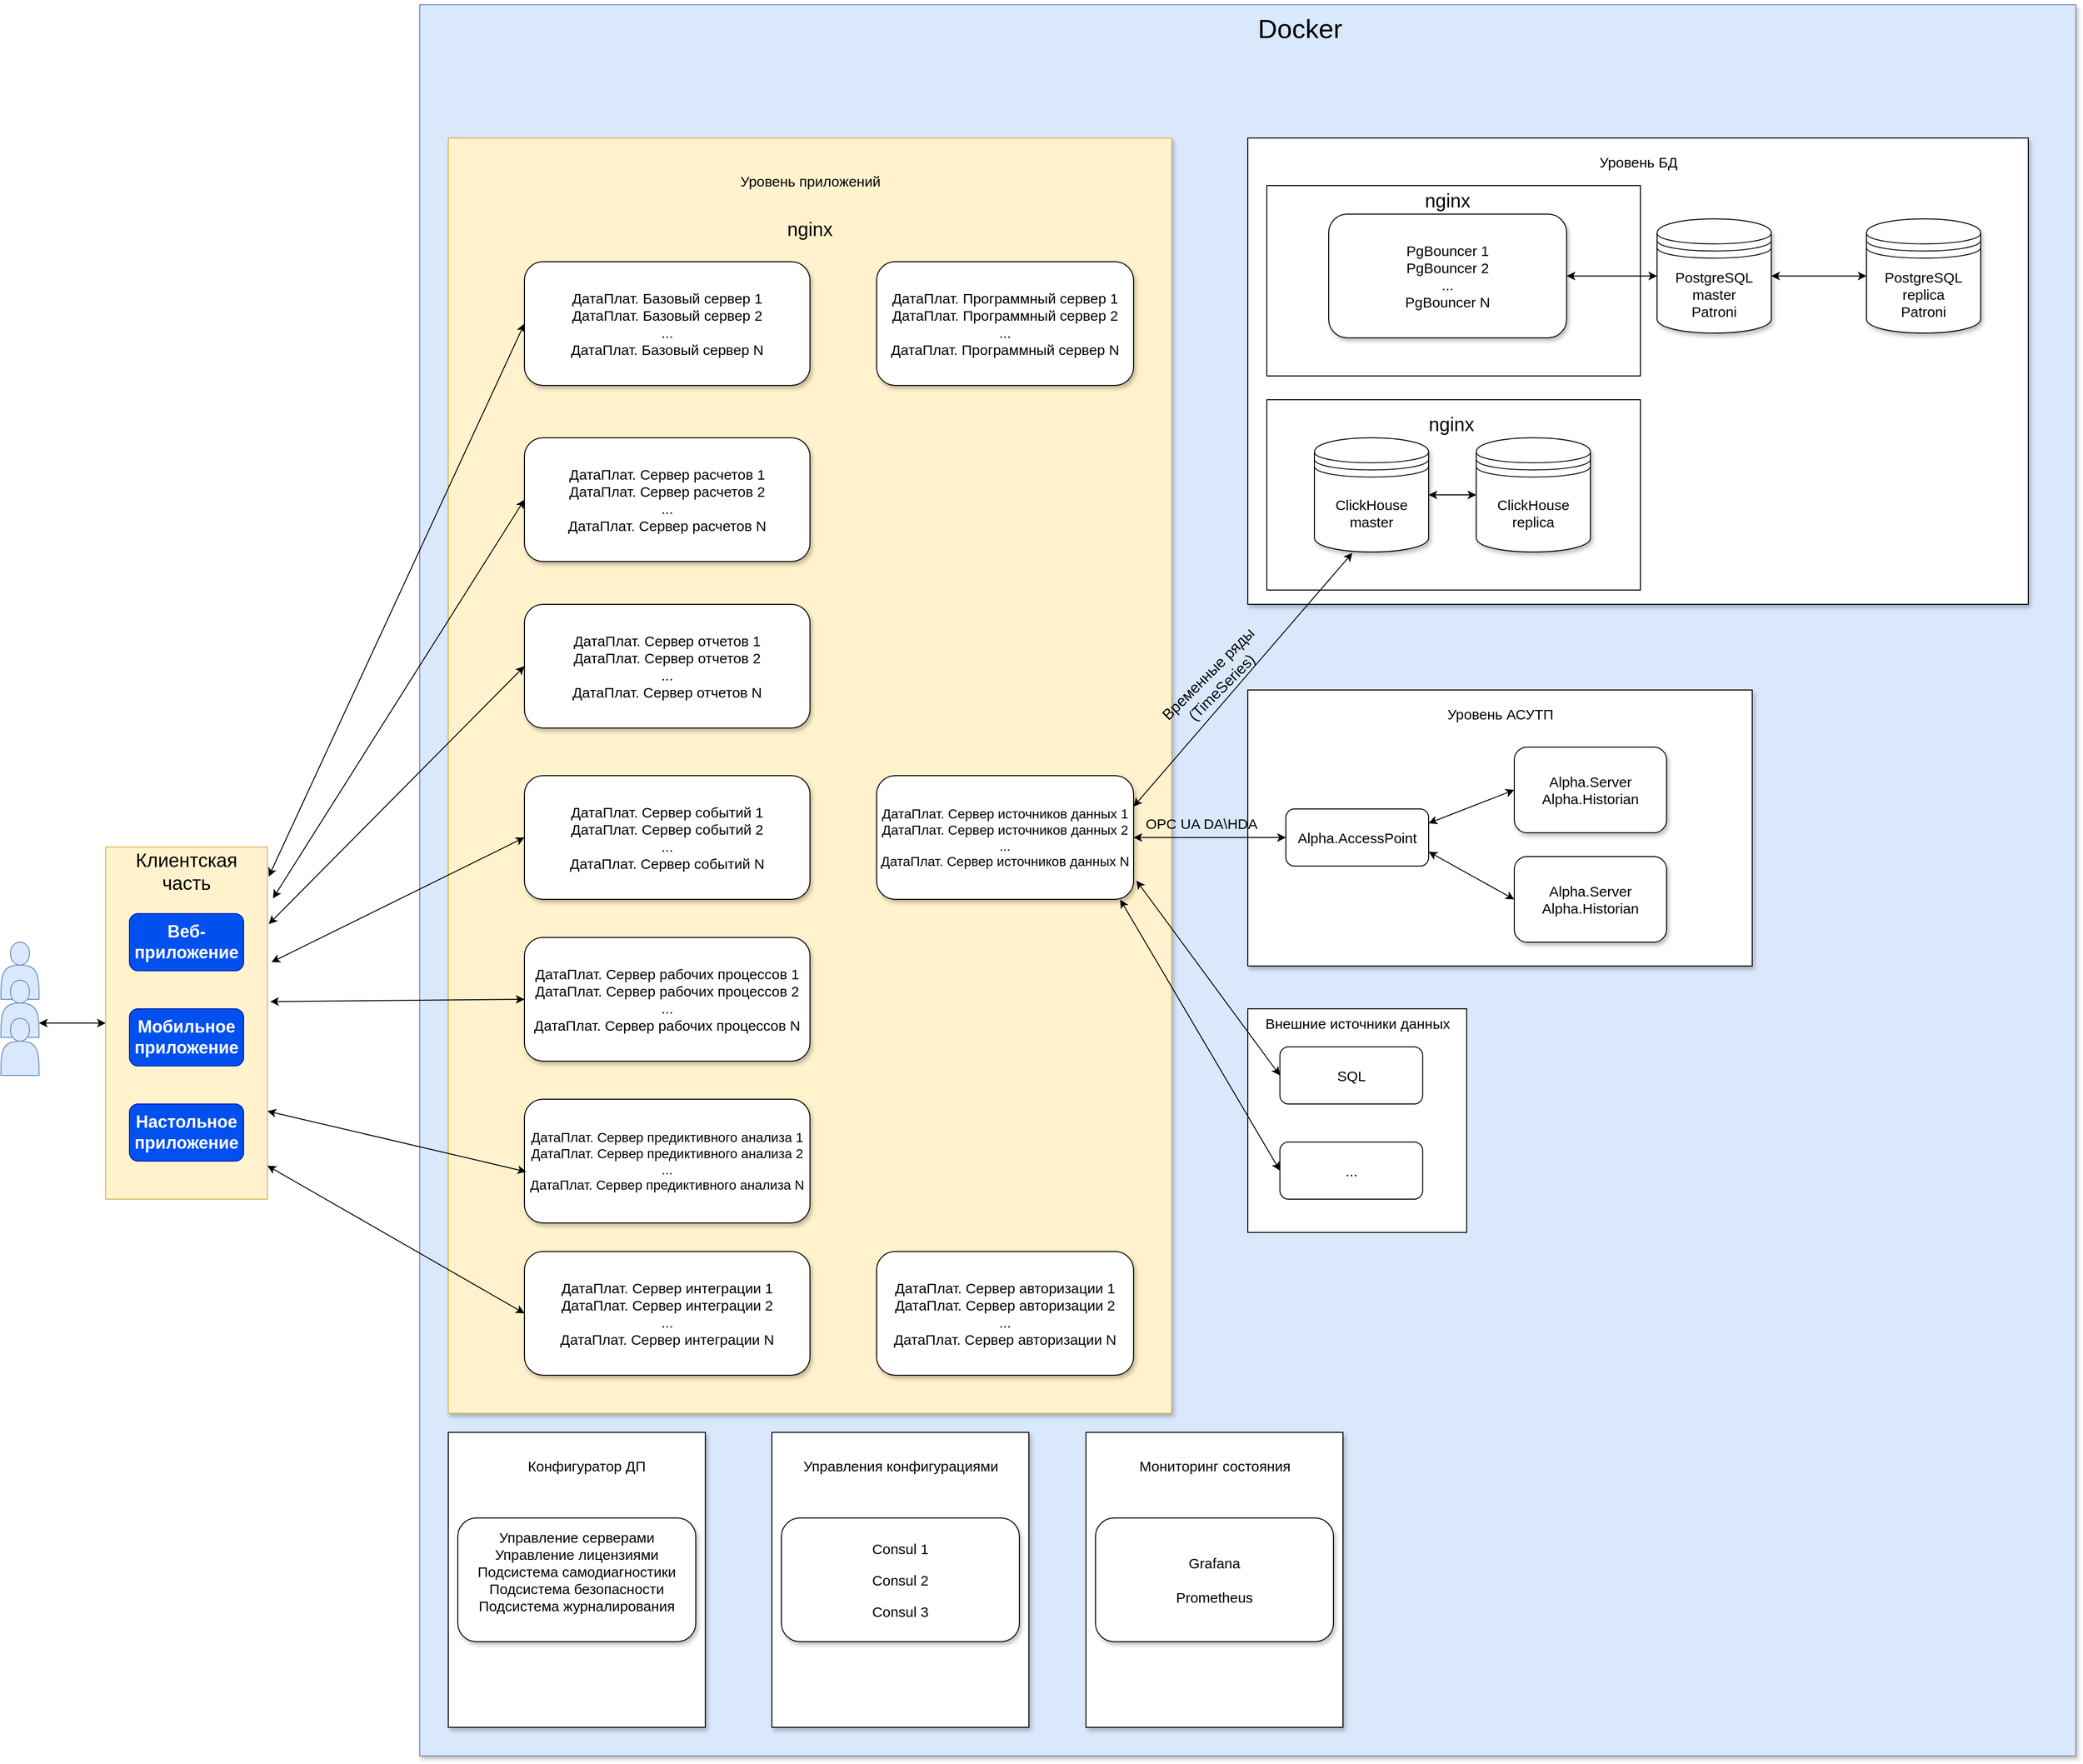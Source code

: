 <mxfile version="20.0.4" type="github">
  <diagram id="C5RBs43oDa-KdzZeNtuy" name="Page-1">
    <mxGraphModel dx="2720" dy="1640" grid="1" gridSize="10" guides="1" tooltips="1" connect="1" arrows="1" fold="1" page="1" pageScale="1" pageWidth="2000" pageHeight="1100" math="0" shadow="0">
      <root>
        <mxCell id="WIyWlLk6GJQsqaUBKTNV-0" />
        <mxCell id="WIyWlLk6GJQsqaUBKTNV-1" parent="WIyWlLk6GJQsqaUBKTNV-0" />
        <object label="" id="gDLpK6TSpOvwfwhDC33x-0">
          <mxCell style="rounded=0;whiteSpace=wrap;html=1;fillColor=#fff2cc;strokeColor=#d6b656;" parent="WIyWlLk6GJQsqaUBKTNV-1" vertex="1">
            <mxGeometry x="130" y="915" width="170" height="370" as="geometry" />
          </mxCell>
        </object>
        <mxCell id="gDLpK6TSpOvwfwhDC33x-2" value="" style="shape=actor;whiteSpace=wrap;html=1;fillColor=#dae8fc;strokeColor=#6c8ebf;" parent="WIyWlLk6GJQsqaUBKTNV-1" vertex="1">
          <mxGeometry x="20" y="1015" width="40" height="60" as="geometry" />
        </mxCell>
        <mxCell id="gDLpK6TSpOvwfwhDC33x-3" value="" style="shape=actor;whiteSpace=wrap;html=1;fillColor=#dae8fc;strokeColor=#6c8ebf;" parent="WIyWlLk6GJQsqaUBKTNV-1" vertex="1">
          <mxGeometry x="20" y="1055" width="40" height="60" as="geometry" />
        </mxCell>
        <mxCell id="gDLpK6TSpOvwfwhDC33x-4" value="" style="shape=actor;whiteSpace=wrap;html=1;fillColor=#dae8fc;strokeColor=#6c8ebf;" parent="WIyWlLk6GJQsqaUBKTNV-1" vertex="1">
          <mxGeometry x="20" y="1095" width="40" height="60" as="geometry" />
        </mxCell>
        <mxCell id="gDLpK6TSpOvwfwhDC33x-6" value="" style="endArrow=classic;startArrow=classic;html=1;rounded=0;exitX=1;exitY=0.75;exitDx=0;exitDy=0;" parent="WIyWlLk6GJQsqaUBKTNV-1" source="gDLpK6TSpOvwfwhDC33x-3" target="gDLpK6TSpOvwfwhDC33x-0" edge="1">
          <mxGeometry width="50" height="50" relative="1" as="geometry">
            <mxPoint x="350" y="1185" as="sourcePoint" />
            <mxPoint x="400" y="1135" as="targetPoint" />
          </mxGeometry>
        </mxCell>
        <mxCell id="gDLpK6TSpOvwfwhDC33x-7" value="" style="whiteSpace=wrap;html=1;rounded=0;fillColor=#dae8fc;strokeColor=#6c8ebf;shadow=1;sketch=0;glass=0;gradientColor=none;" parent="WIyWlLk6GJQsqaUBKTNV-1" vertex="1">
          <mxGeometry x="460" y="30" width="1740" height="1840" as="geometry" />
        </mxCell>
        <mxCell id="gDLpK6TSpOvwfwhDC33x-10" value="Клиентская часть" style="text;html=1;strokeColor=none;fillColor=none;align=center;verticalAlign=middle;whiteSpace=wrap;rounded=0;fontStyle=0;fontSize=20;" parent="WIyWlLk6GJQsqaUBKTNV-1" vertex="1">
          <mxGeometry x="185" y="925" width="60" height="30" as="geometry" />
        </mxCell>
        <mxCell id="gDLpK6TSpOvwfwhDC33x-13" value="Веб-приложение" style="rounded=1;whiteSpace=wrap;html=1;fillColor=#0050ef;fontColor=#ffffff;strokeColor=#001DBC;fontStyle=1;fontSize=18;" parent="WIyWlLk6GJQsqaUBKTNV-1" vertex="1">
          <mxGeometry x="155" y="985" width="120" height="60" as="geometry" />
        </mxCell>
        <mxCell id="gDLpK6TSpOvwfwhDC33x-14" value="&lt;div&gt;Мобильное&lt;/div&gt;&lt;div&gt;приложение&lt;br&gt;&lt;/div&gt;" style="rounded=1;whiteSpace=wrap;html=1;fillColor=#0050ef;fontColor=#ffffff;strokeColor=#001DBC;fontSize=18;fontStyle=1" parent="WIyWlLk6GJQsqaUBKTNV-1" vertex="1">
          <mxGeometry x="155" y="1085" width="120" height="60" as="geometry" />
        </mxCell>
        <mxCell id="gDLpK6TSpOvwfwhDC33x-15" value="Настольное приложение" style="rounded=1;whiteSpace=wrap;html=1;fillColor=#0050ef;fontColor=#ffffff;strokeColor=#001DBC;fontSize=18;fontStyle=1" parent="WIyWlLk6GJQsqaUBKTNV-1" vertex="1">
          <mxGeometry x="155" y="1185" width="120" height="60" as="geometry" />
        </mxCell>
        <mxCell id="gDLpK6TSpOvwfwhDC33x-17" value="Docker" style="text;html=1;strokeColor=none;fillColor=none;align=center;verticalAlign=middle;whiteSpace=wrap;rounded=0;fontSize=28;" parent="WIyWlLk6GJQsqaUBKTNV-1" vertex="1">
          <mxGeometry x="1355" y="40" width="60" height="30" as="geometry" />
        </mxCell>
        <mxCell id="gDLpK6TSpOvwfwhDC33x-23" value="" style="rounded=0;whiteSpace=wrap;html=1;shadow=1;glass=0;sketch=0;fontSize=15;fillOpacity=100;fillColor=#fff2cc;strokeColor=#d6b656;" parent="WIyWlLk6GJQsqaUBKTNV-1" vertex="1">
          <mxGeometry x="490" y="170" width="760" height="1340" as="geometry" />
        </mxCell>
        <mxCell id="gDLpK6TSpOvwfwhDC33x-24" value="" style="rounded=0;whiteSpace=wrap;html=1;shadow=1;glass=0;sketch=0;fontSize=15;gradientColor=none;" parent="WIyWlLk6GJQsqaUBKTNV-1" vertex="1">
          <mxGeometry x="830" y="1530" width="270" height="310" as="geometry" />
        </mxCell>
        <mxCell id="gDLpK6TSpOvwfwhDC33x-26" value="Уровень приложений" style="text;html=1;strokeColor=none;fillColor=none;align=center;verticalAlign=middle;rounded=0;shadow=1;glass=0;sketch=0;fontSize=15;" parent="WIyWlLk6GJQsqaUBKTNV-1" vertex="1">
          <mxGeometry x="840" y="200" width="60" height="30" as="geometry" />
        </mxCell>
        <mxCell id="gDLpK6TSpOvwfwhDC33x-28" value="" style="rounded=0;whiteSpace=wrap;html=1;shadow=1;glass=0;sketch=0;fontSize=15;gradientColor=none;" parent="WIyWlLk6GJQsqaUBKTNV-1" vertex="1">
          <mxGeometry x="1330" y="170" width="820" height="490" as="geometry" />
        </mxCell>
        <mxCell id="gDLpK6TSpOvwfwhDC33x-29" value="&lt;div&gt;Уровень БД&lt;/div&gt;" style="text;html=1;strokeColor=none;fillColor=none;align=center;verticalAlign=middle;rounded=0;shadow=1;glass=0;sketch=0;fontSize=15;" parent="WIyWlLk6GJQsqaUBKTNV-1" vertex="1">
          <mxGeometry x="1710" y="180" width="60" height="30" as="geometry" />
        </mxCell>
        <mxCell id="gDLpK6TSpOvwfwhDC33x-30" value="" style="rounded=0;whiteSpace=wrap;html=1;shadow=1;glass=0;sketch=0;fontSize=15;gradientColor=none;" parent="WIyWlLk6GJQsqaUBKTNV-1" vertex="1">
          <mxGeometry x="1330" y="750" width="530" height="290" as="geometry" />
        </mxCell>
        <mxCell id="gDLpK6TSpOvwfwhDC33x-31" value="Уровень АСУТП" style="text;html=1;strokeColor=none;fillColor=none;align=center;verticalAlign=middle;rounded=0;shadow=1;glass=0;sketch=0;fontSize=15;" parent="WIyWlLk6GJQsqaUBKTNV-1" vertex="1">
          <mxGeometry x="1565" y="760" width="60" height="30" as="geometry" />
        </mxCell>
        <mxCell id="gDLpK6TSpOvwfwhDC33x-32" value="Управления конфигурациями" style="text;html=1;strokeColor=none;fillColor=none;align=center;verticalAlign=middle;rounded=0;shadow=1;glass=0;sketch=0;fontSize=15;" parent="WIyWlLk6GJQsqaUBKTNV-1" vertex="1">
          <mxGeometry x="935" y="1550" width="60" height="30" as="geometry" />
        </mxCell>
        <mxCell id="gDLpK6TSpOvwfwhDC33x-34" value="&lt;div&gt;ДатаПлат. Базовый сервер 1&lt;/div&gt;&lt;div&gt;ДатаПлат. Базовый сервер 2&lt;/div&gt;&lt;div&gt;...&lt;/div&gt;&lt;div&gt;ДатаПлат. Базовый сервер N&lt;br&gt;&lt;/div&gt;" style="rounded=1;whiteSpace=wrap;html=1;shadow=1;glass=0;sketch=0;fontSize=15;gradientColor=none;labelBorderColor=none;labelBackgroundColor=none;" parent="WIyWlLk6GJQsqaUBKTNV-1" vertex="1">
          <mxGeometry x="570" y="300" width="300" height="130" as="geometry" />
        </mxCell>
        <mxCell id="gDLpK6TSpOvwfwhDC33x-35" value="ДатаПлат. Сервер расчетов 1&lt;div&gt;ДатаПлат. Сервер расчетов 2&lt;/div&gt;&lt;div&gt;...&lt;/div&gt;&lt;div&gt;ДатаПлат. Сервер расчетов N&lt;br&gt;&lt;/div&gt;" style="rounded=1;whiteSpace=wrap;html=1;shadow=1;glass=0;sketch=0;fontSize=15;gradientColor=none;labelBorderColor=none;labelBackgroundColor=none;" parent="WIyWlLk6GJQsqaUBKTNV-1" vertex="1">
          <mxGeometry x="570" y="485" width="300" height="130" as="geometry" />
        </mxCell>
        <mxCell id="gDLpK6TSpOvwfwhDC33x-36" value="&lt;div&gt;ДатаПлат. Сервер отчетов 1&lt;/div&gt;&lt;div&gt;ДатаПлат. Сервер отчетов 2&lt;/div&gt;&lt;div&gt;...&lt;/div&gt;&lt;div&gt;ДатаПлат. Сервер отчетов N&lt;/div&gt;" style="rounded=1;whiteSpace=wrap;html=1;shadow=1;glass=0;sketch=0;fontSize=15;gradientColor=none;labelBorderColor=none;labelBackgroundColor=none;" parent="WIyWlLk6GJQsqaUBKTNV-1" vertex="1">
          <mxGeometry x="570" y="660" width="300" height="130" as="geometry" />
        </mxCell>
        <mxCell id="gDLpK6TSpOvwfwhDC33x-37" value="&lt;div&gt;ДатаПлат. Сервер событий 1&lt;/div&gt;&lt;div&gt;ДатаПлат. Сервер событий 2&lt;/div&gt;&lt;div&gt;...&lt;/div&gt;&lt;div&gt;ДатаПлат. Сервер событий N&lt;br&gt;&lt;/div&gt;" style="rounded=1;whiteSpace=wrap;html=1;shadow=1;glass=0;sketch=0;fontSize=15;gradientColor=none;labelBorderColor=none;labelBackgroundColor=none;" parent="WIyWlLk6GJQsqaUBKTNV-1" vertex="1">
          <mxGeometry x="570" y="840" width="300" height="130" as="geometry" />
        </mxCell>
        <mxCell id="gDLpK6TSpOvwfwhDC33x-38" value="&lt;div style=&quot;font-size: 15px;&quot;&gt;ДатаПлат. Сервер рабочих процессов 1&lt;/div&gt;&lt;div style=&quot;font-size: 15px;&quot;&gt;ДатаПлат. Сервер рабочих процессов 2&lt;/div&gt;&lt;div style=&quot;font-size: 15px;&quot;&gt;...&lt;/div&gt;&lt;div style=&quot;font-size: 15px;&quot;&gt;ДатаПлат. Сервер рабочих процессов N&lt;br style=&quot;font-size: 15px;&quot;&gt;&lt;/div&gt;" style="rounded=1;whiteSpace=wrap;html=1;shadow=1;glass=0;sketch=0;fontSize=15;gradientColor=none;labelBorderColor=none;labelBackgroundColor=none;" parent="WIyWlLk6GJQsqaUBKTNV-1" vertex="1">
          <mxGeometry x="570" y="1010" width="300" height="130" as="geometry" />
        </mxCell>
        <mxCell id="gDLpK6TSpOvwfwhDC33x-39" value="&lt;div style=&quot;font-size: 14px;&quot;&gt;&lt;font style=&quot;font-size: 14px;&quot;&gt;ДатаПлат. Сервер предиктивного анализа 1&lt;/font&gt;&lt;/div&gt;&lt;div style=&quot;font-size: 14px;&quot;&gt;&lt;font style=&quot;font-size: 14px;&quot;&gt;ДатаПлат. Сервер предиктивного анализа 2&lt;/font&gt;&lt;/div&gt;&lt;div style=&quot;font-size: 14px;&quot;&gt;&lt;font style=&quot;font-size: 14px;&quot;&gt;...&lt;/font&gt;&lt;/div&gt;&lt;div style=&quot;font-size: 14px;&quot;&gt;&lt;font style=&quot;font-size: 14px;&quot;&gt;ДатаПлат. Сервер предиктивного анализа N&lt;br style=&quot;&quot;&gt;&lt;/font&gt;&lt;/div&gt;" style="rounded=1;whiteSpace=wrap;html=1;shadow=1;glass=0;sketch=0;fontSize=15;gradientColor=none;labelBorderColor=none;labelBackgroundColor=none;" parent="WIyWlLk6GJQsqaUBKTNV-1" vertex="1">
          <mxGeometry x="570" y="1180" width="300" height="130" as="geometry" />
        </mxCell>
        <mxCell id="gDLpK6TSpOvwfwhDC33x-40" value="&lt;div&gt;ДатаПлат. Сервер интеграции 1&lt;/div&gt;&lt;div&gt;ДатаПлат. Сервер интеграции 2&lt;/div&gt;&lt;div&gt;...&lt;/div&gt;&lt;div&gt;ДатаПлат. Сервер интеграции N&lt;br&gt;&lt;/div&gt;" style="rounded=1;whiteSpace=wrap;html=1;shadow=1;glass=0;sketch=0;fontSize=15;gradientColor=none;labelBorderColor=none;labelBackgroundColor=none;" parent="WIyWlLk6GJQsqaUBKTNV-1" vertex="1">
          <mxGeometry x="570" y="1340" width="300" height="130" as="geometry" />
        </mxCell>
        <mxCell id="gDLpK6TSpOvwfwhDC33x-41" value="&lt;div style=&quot;font-size: 14px;&quot;&gt;ДатаПлат. Сервер источников данных 1&lt;/div&gt;&lt;div style=&quot;font-size: 14px;&quot;&gt;ДатаПлат. Сервер источников данных 2&lt;/div&gt;&lt;div style=&quot;font-size: 14px;&quot;&gt;...&lt;/div&gt;&lt;div style=&quot;font-size: 14px;&quot;&gt;ДатаПлат. Сервер источников данных N&lt;br style=&quot;font-size: 14px;&quot;&gt;&lt;/div&gt;" style="rounded=1;whiteSpace=wrap;html=1;shadow=1;glass=0;sketch=0;fontSize=14;gradientColor=none;labelBorderColor=none;labelBackgroundColor=none;" parent="WIyWlLk6GJQsqaUBKTNV-1" vertex="1">
          <mxGeometry x="940" y="840" width="270" height="130" as="geometry" />
        </mxCell>
        <mxCell id="gDLpK6TSpOvwfwhDC33x-42" value="&lt;div&gt;ДатаПлат. Программный сервер 1&lt;/div&gt;&lt;div&gt;ДатаПлат. Программный сервер 2&lt;/div&gt;&lt;div&gt;...&lt;/div&gt;&lt;div&gt;ДатаПлат. Программный сервер N&lt;br&gt;&lt;/div&gt;" style="rounded=1;whiteSpace=wrap;html=1;shadow=1;glass=0;sketch=0;fontSize=15;gradientColor=none;labelBorderColor=none;labelBackgroundColor=none;" parent="WIyWlLk6GJQsqaUBKTNV-1" vertex="1">
          <mxGeometry x="940" y="300" width="270" height="130" as="geometry" />
        </mxCell>
        <mxCell id="gDLpK6TSpOvwfwhDC33x-43" value="&lt;p align=&quot;center&quot;&gt;&lt;span lang=&quot;EN-US&quot;&gt;Consul 1&lt;/span&gt;&lt;/p&gt;&lt;p align=&quot;center&quot;&gt;&lt;span lang=&quot;EN-US&quot;&gt;Consul 2&lt;/span&gt;&lt;/p&gt;&lt;p align=&quot;center&quot;&gt;&lt;span lang=&quot;EN-US&quot;&gt;Consul 3&lt;/span&gt;&lt;/p&gt;" style="rounded=1;whiteSpace=wrap;html=1;shadow=1;glass=0;sketch=0;fontSize=15;gradientColor=none;labelBorderColor=none;labelBackgroundColor=none;spacing=2;" parent="WIyWlLk6GJQsqaUBKTNV-1" vertex="1">
          <mxGeometry x="840" y="1620" width="250" height="130" as="geometry" />
        </mxCell>
        <mxCell id="gDLpK6TSpOvwfwhDC33x-45" value="nginx" style="text;html=1;strokeColor=none;fillColor=none;align=center;verticalAlign=middle;whiteSpace=wrap;rounded=0;shadow=1;glass=0;labelBackgroundColor=none;labelBorderColor=none;sketch=0;fontSize=20;" parent="WIyWlLk6GJQsqaUBKTNV-1" vertex="1">
          <mxGeometry x="840" y="250" width="60" height="30" as="geometry" />
        </mxCell>
        <mxCell id="gDLpK6TSpOvwfwhDC33x-46" value="&lt;div&gt;ДатаПлат. Сервер авторизации 1&lt;/div&gt;&lt;div&gt;ДатаПлат. Сервер авторизации 2&lt;/div&gt;&lt;div&gt;...&lt;/div&gt;&lt;div&gt;ДатаПлат. Сервер авторизации N&lt;br&gt;&lt;/div&gt;" style="rounded=1;whiteSpace=wrap;html=1;shadow=1;glass=0;sketch=0;fontSize=15;gradientColor=none;labelBorderColor=none;labelBackgroundColor=none;" parent="WIyWlLk6GJQsqaUBKTNV-1" vertex="1">
          <mxGeometry x="940" y="1340" width="270" height="130" as="geometry" />
        </mxCell>
        <mxCell id="gDLpK6TSpOvwfwhDC33x-47" value="" style="endArrow=classic;startArrow=classic;html=1;rounded=1;fontSize=28;entryX=0;entryY=0.5;entryDx=0;entryDy=0;exitX=1.008;exitY=0.084;exitDx=0;exitDy=0;exitPerimeter=0;" parent="WIyWlLk6GJQsqaUBKTNV-1" source="gDLpK6TSpOvwfwhDC33x-0" target="gDLpK6TSpOvwfwhDC33x-34" edge="1">
          <mxGeometry width="50" height="50" relative="1" as="geometry">
            <mxPoint x="750" y="1090" as="sourcePoint" />
            <mxPoint x="390" y="600" as="targetPoint" />
            <Array as="points" />
          </mxGeometry>
        </mxCell>
        <mxCell id="gDLpK6TSpOvwfwhDC33x-48" value="" style="endArrow=classic;startArrow=classic;html=1;rounded=1;fontSize=28;entryX=0;entryY=0.5;entryDx=0;entryDy=0;exitX=1.034;exitY=0.146;exitDx=0;exitDy=0;exitPerimeter=0;" parent="WIyWlLk6GJQsqaUBKTNV-1" source="gDLpK6TSpOvwfwhDC33x-0" target="gDLpK6TSpOvwfwhDC33x-35" edge="1">
          <mxGeometry width="50" height="50" relative="1" as="geometry">
            <mxPoint x="300" y="1100" as="sourcePoint" />
            <mxPoint x="580" y="375.0" as="targetPoint" />
            <Array as="points" />
          </mxGeometry>
        </mxCell>
        <mxCell id="gDLpK6TSpOvwfwhDC33x-49" value="" style="endArrow=classic;startArrow=classic;html=1;rounded=1;fontSize=28;entryX=0;entryY=0.5;entryDx=0;entryDy=0;exitX=1.008;exitY=0.219;exitDx=0;exitDy=0;exitPerimeter=0;" parent="WIyWlLk6GJQsqaUBKTNV-1" source="gDLpK6TSpOvwfwhDC33x-0" target="gDLpK6TSpOvwfwhDC33x-36" edge="1">
          <mxGeometry width="50" height="50" relative="1" as="geometry">
            <mxPoint x="300" y="1100" as="sourcePoint" />
            <mxPoint x="580" y="560.0" as="targetPoint" />
            <Array as="points" />
          </mxGeometry>
        </mxCell>
        <mxCell id="gDLpK6TSpOvwfwhDC33x-50" value="" style="endArrow=classic;startArrow=classic;html=1;rounded=1;fontSize=28;entryX=0;entryY=0.5;entryDx=0;entryDy=0;exitX=1.025;exitY=0.327;exitDx=0;exitDy=0;exitPerimeter=0;" parent="WIyWlLk6GJQsqaUBKTNV-1" source="gDLpK6TSpOvwfwhDC33x-0" target="gDLpK6TSpOvwfwhDC33x-37" edge="1">
          <mxGeometry width="50" height="50" relative="1" as="geometry">
            <mxPoint x="300" y="1100" as="sourcePoint" />
            <mxPoint x="580" y="735.0" as="targetPoint" />
            <Array as="points" />
          </mxGeometry>
        </mxCell>
        <mxCell id="gDLpK6TSpOvwfwhDC33x-51" value="" style="endArrow=classic;startArrow=classic;html=1;rounded=1;fontSize=28;entryX=0;entryY=0.5;entryDx=0;entryDy=0;exitX=1.017;exitY=0.439;exitDx=0;exitDy=0;exitPerimeter=0;" parent="WIyWlLk6GJQsqaUBKTNV-1" source="gDLpK6TSpOvwfwhDC33x-0" target="gDLpK6TSpOvwfwhDC33x-38" edge="1">
          <mxGeometry width="50" height="50" relative="1" as="geometry">
            <mxPoint x="310" y="1075" as="sourcePoint" />
            <mxPoint x="580" y="915" as="targetPoint" />
            <Array as="points" />
          </mxGeometry>
        </mxCell>
        <mxCell id="gDLpK6TSpOvwfwhDC33x-52" value="" style="endArrow=classic;startArrow=classic;html=1;rounded=1;fontSize=28;entryX=0.006;entryY=0.586;entryDx=0;entryDy=0;exitX=1;exitY=0.75;exitDx=0;exitDy=0;entryPerimeter=0;" parent="WIyWlLk6GJQsqaUBKTNV-1" source="gDLpK6TSpOvwfwhDC33x-0" target="gDLpK6TSpOvwfwhDC33x-39" edge="1">
          <mxGeometry width="50" height="50" relative="1" as="geometry">
            <mxPoint x="310" y="1110" as="sourcePoint" />
            <mxPoint x="580" y="1085" as="targetPoint" />
            <Array as="points" />
          </mxGeometry>
        </mxCell>
        <mxCell id="gDLpK6TSpOvwfwhDC33x-53" value="" style="endArrow=classic;startArrow=classic;html=1;rounded=1;fontSize=28;entryX=0;entryY=0.5;entryDx=0;entryDy=0;exitX=1;exitY=0.905;exitDx=0;exitDy=0;exitPerimeter=0;" parent="WIyWlLk6GJQsqaUBKTNV-1" source="gDLpK6TSpOvwfwhDC33x-0" target="gDLpK6TSpOvwfwhDC33x-40" edge="1">
          <mxGeometry width="50" height="50" relative="1" as="geometry">
            <mxPoint x="300" y="1100" as="sourcePoint" />
            <mxPoint x="581.5" y="1266.18" as="targetPoint" />
            <Array as="points" />
          </mxGeometry>
        </mxCell>
        <mxCell id="gDLpK6TSpOvwfwhDC33x-65" value="" style="rounded=0;whiteSpace=wrap;html=1;shadow=1;glass=0;sketch=0;fontSize=15;gradientColor=none;" parent="WIyWlLk6GJQsqaUBKTNV-1" vertex="1">
          <mxGeometry x="490" y="1530" width="270" height="310" as="geometry" />
        </mxCell>
        <mxCell id="gDLpK6TSpOvwfwhDC33x-66" value="Конфигуратор ДП" style="text;html=1;strokeColor=none;fillColor=none;align=center;verticalAlign=middle;rounded=0;shadow=1;glass=0;sketch=0;fontSize=15;" parent="WIyWlLk6GJQsqaUBKTNV-1" vertex="1">
          <mxGeometry x="605" y="1550" width="60" height="30" as="geometry" />
        </mxCell>
        <mxCell id="gDLpK6TSpOvwfwhDC33x-67" value="Управление серверами&lt;br&gt;Управление лицензиями&lt;br&gt;Подсистема самодиагностики&lt;br&gt;Подсистема безопасности&lt;br&gt;Подсистема журналирования&lt;div&gt;&lt;br&gt;&lt;/div&gt;" style="rounded=1;whiteSpace=wrap;html=1;shadow=1;glass=0;sketch=0;fontSize=15;gradientColor=none;labelBorderColor=none;labelBackgroundColor=none;spacing=2;" parent="WIyWlLk6GJQsqaUBKTNV-1" vertex="1">
          <mxGeometry x="500" y="1620" width="250" height="130" as="geometry" />
        </mxCell>
        <mxCell id="gDLpK6TSpOvwfwhDC33x-68" value="&lt;div style=&quot;font-size: 15px;&quot;&gt;Alpha.Server&lt;/div&gt;&lt;div style=&quot;font-size: 15px;&quot;&gt;Alpha.Historian&lt;br style=&quot;font-size: 15px;&quot;&gt;&lt;/div&gt;" style="rounded=1;whiteSpace=wrap;html=1;shadow=1;glass=0;labelBackgroundColor=none;labelBorderColor=none;sketch=0;fontSize=15;gradientColor=none;" parent="WIyWlLk6GJQsqaUBKTNV-1" vertex="1">
          <mxGeometry x="1610" y="810" width="160" height="90" as="geometry" />
        </mxCell>
        <mxCell id="gDLpK6TSpOvwfwhDC33x-70" value="" style="rounded=0;whiteSpace=wrap;html=1;shadow=1;glass=0;sketch=0;fontSize=15;gradientColor=none;" parent="WIyWlLk6GJQsqaUBKTNV-1" vertex="1">
          <mxGeometry x="1160" y="1530" width="270" height="310" as="geometry" />
        </mxCell>
        <mxCell id="gDLpK6TSpOvwfwhDC33x-71" value="Мониторинг состояния" style="text;html=1;strokeColor=none;fillColor=none;align=center;verticalAlign=middle;rounded=0;shadow=1;glass=0;sketch=0;fontSize=15;" parent="WIyWlLk6GJQsqaUBKTNV-1" vertex="1">
          <mxGeometry x="1265" y="1550" width="60" height="30" as="geometry" />
        </mxCell>
        <mxCell id="gDLpK6TSpOvwfwhDC33x-72" value="&lt;div&gt;PgBouncer 1&lt;/div&gt;&lt;div&gt;PgBouncer 2&lt;/div&gt;&lt;div&gt;...&lt;/div&gt;&lt;div&gt;PgBouncer N&lt;br&gt;&lt;/div&gt;" style="rounded=1;whiteSpace=wrap;html=1;shadow=1;glass=0;sketch=0;fontSize=15;gradientColor=none;labelBorderColor=none;labelBackgroundColor=none;" parent="WIyWlLk6GJQsqaUBKTNV-1" vertex="1">
          <mxGeometry x="1415" y="250" width="250" height="130" as="geometry" />
        </mxCell>
        <mxCell id="gDLpK6TSpOvwfwhDC33x-76" value="&lt;div&gt;ClickHouse &lt;br&gt;&lt;/div&gt;&lt;div&gt;master&lt;br&gt;&lt;/div&gt;" style="shape=datastore;whiteSpace=wrap;html=1;rounded=1;shadow=1;glass=0;labelBackgroundColor=none;labelBorderColor=none;sketch=0;fontSize=15;gradientColor=none;" parent="WIyWlLk6GJQsqaUBKTNV-1" vertex="1">
          <mxGeometry x="1400" y="485" width="120" height="120" as="geometry" />
        </mxCell>
        <mxCell id="gDLpK6TSpOvwfwhDC33x-77" value="&lt;div style=&quot;font-size: 15px;&quot;&gt;PostgreSQL replica&lt;br style=&quot;font-size: 15px;&quot;&gt;&lt;/div&gt;&lt;div style=&quot;font-size: 15px;&quot;&gt;Patroni&lt;br style=&quot;font-size: 15px;&quot;&gt;&lt;/div&gt;" style="shape=datastore;whiteSpace=wrap;html=1;rounded=1;shadow=1;glass=0;labelBackgroundColor=none;labelBorderColor=none;sketch=0;fontSize=15;gradientColor=none;" parent="WIyWlLk6GJQsqaUBKTNV-1" vertex="1">
          <mxGeometry x="1980" y="255" width="120" height="120" as="geometry" />
        </mxCell>
        <mxCell id="gDLpK6TSpOvwfwhDC33x-78" value="&lt;div style=&quot;font-size: 15px;&quot;&gt;&lt;font style=&quot;font-size: 15px;&quot;&gt;PostgreSQL master&lt;/font&gt;&lt;/div&gt;&lt;div style=&quot;font-size: 15px;&quot;&gt;&lt;font style=&quot;font-size: 15px;&quot;&gt;Patroni&lt;br&gt;&lt;/font&gt;&lt;/div&gt;" style="shape=datastore;whiteSpace=wrap;html=1;rounded=1;shadow=1;glass=0;labelBackgroundColor=none;labelBorderColor=none;sketch=0;fontSize=28;gradientColor=none;" parent="WIyWlLk6GJQsqaUBKTNV-1" vertex="1">
          <mxGeometry x="1760" y="255" width="120" height="120" as="geometry" />
        </mxCell>
        <mxCell id="8g4FdHFZHCjIreMOk2HH-0" value="ClickHouse replica" style="shape=datastore;whiteSpace=wrap;html=1;rounded=1;shadow=1;glass=0;labelBackgroundColor=none;labelBorderColor=none;sketch=0;fontSize=15;gradientColor=none;" parent="WIyWlLk6GJQsqaUBKTNV-1" vertex="1">
          <mxGeometry x="1570" y="485" width="120" height="120" as="geometry" />
        </mxCell>
        <mxCell id="rEMFI3EUYSJLTGk0rbrX-0" value="&lt;div&gt;Grafana&lt;/div&gt;&lt;div&gt;&lt;br&gt;&lt;/div&gt;&lt;div&gt;Prometheus&lt;br&gt;&lt;/div&gt;" style="rounded=1;whiteSpace=wrap;html=1;shadow=1;glass=0;sketch=0;fontSize=15;gradientColor=none;labelBorderColor=none;labelBackgroundColor=none;spacing=2;" parent="WIyWlLk6GJQsqaUBKTNV-1" vertex="1">
          <mxGeometry x="1170" y="1620" width="250" height="130" as="geometry" />
        </mxCell>
        <mxCell id="rEMFI3EUYSJLTGk0rbrX-1" value="&lt;div style=&quot;font-size: 15px;&quot;&gt;Alpha.Server&lt;/div&gt;&lt;div style=&quot;font-size: 15px;&quot;&gt;Alpha.Historian&lt;br style=&quot;font-size: 15px;&quot;&gt;&lt;/div&gt;" style="rounded=1;whiteSpace=wrap;html=1;shadow=1;glass=0;labelBackgroundColor=none;labelBorderColor=none;sketch=0;fontSize=15;gradientColor=none;" parent="WIyWlLk6GJQsqaUBKTNV-1" vertex="1">
          <mxGeometry x="1610" y="925" width="160" height="90" as="geometry" />
        </mxCell>
        <mxCell id="8NyhkivdvPIuCl_j7b4C-0" value="" style="endArrow=classic;startArrow=classic;html=1;rounded=1;fontSize=28;entryX=0;entryY=0.5;entryDx=0;entryDy=0;exitX=1;exitY=0.5;exitDx=0;exitDy=0;" parent="WIyWlLk6GJQsqaUBKTNV-1" source="gDLpK6TSpOvwfwhDC33x-41" target="8NyhkivdvPIuCl_j7b4C-1" edge="1">
          <mxGeometry width="50" height="50" relative="1" as="geometry">
            <mxPoint x="1210" y="1070" as="sourcePoint" />
            <mxPoint x="1476.038" y="1185" as="targetPoint" />
          </mxGeometry>
        </mxCell>
        <mxCell id="8NyhkivdvPIuCl_j7b4C-4" value="OPC UA DA\HDA" style="edgeLabel;html=1;align=center;verticalAlign=middle;resizable=0;points=[];fontSize=15;labelBackgroundColor=none;rotation=0;" parent="8NyhkivdvPIuCl_j7b4C-0" vertex="1" connectable="0">
          <mxGeometry x="-0.16" y="1" relative="1" as="geometry">
            <mxPoint x="4" y="-14" as="offset" />
          </mxGeometry>
        </mxCell>
        <mxCell id="8NyhkivdvPIuCl_j7b4C-1" value="Alpha.AccessPoint" style="rounded=1;whiteSpace=wrap;html=1;fontSize=15;" parent="WIyWlLk6GJQsqaUBKTNV-1" vertex="1">
          <mxGeometry x="1370" y="875" width="150" height="60" as="geometry" />
        </mxCell>
        <mxCell id="8NyhkivdvPIuCl_j7b4C-2" value="" style="endArrow=classic;startArrow=classic;html=1;rounded=0;fontSize=15;entryX=0;entryY=0.5;entryDx=0;entryDy=0;exitX=1;exitY=0.25;exitDx=0;exitDy=0;" parent="WIyWlLk6GJQsqaUBKTNV-1" source="8NyhkivdvPIuCl_j7b4C-1" target="gDLpK6TSpOvwfwhDC33x-68" edge="1">
          <mxGeometry width="50" height="50" relative="1" as="geometry">
            <mxPoint x="1340" y="1060" as="sourcePoint" />
            <mxPoint x="1390" y="1010" as="targetPoint" />
          </mxGeometry>
        </mxCell>
        <mxCell id="8NyhkivdvPIuCl_j7b4C-3" value="" style="endArrow=classic;startArrow=classic;html=1;rounded=0;fontSize=15;entryX=0;entryY=0.5;entryDx=0;entryDy=0;exitX=1;exitY=0.75;exitDx=0;exitDy=0;" parent="WIyWlLk6GJQsqaUBKTNV-1" source="8NyhkivdvPIuCl_j7b4C-1" target="rEMFI3EUYSJLTGk0rbrX-1" edge="1">
          <mxGeometry width="50" height="50" relative="1" as="geometry">
            <mxPoint x="1550" y="1065" as="sourcePoint" />
            <mxPoint x="1655" y="995" as="targetPoint" />
          </mxGeometry>
        </mxCell>
        <mxCell id="8NyhkivdvPIuCl_j7b4C-5" value="" style="rounded=0;whiteSpace=wrap;html=1;fontSize=15;" parent="WIyWlLk6GJQsqaUBKTNV-1" vertex="1">
          <mxGeometry x="1330" y="1085" width="230" height="235" as="geometry" />
        </mxCell>
        <mxCell id="8NyhkivdvPIuCl_j7b4C-6" value="Внешние источники данных" style="text;html=1;strokeColor=none;fillColor=none;align=center;verticalAlign=middle;rounded=0;shadow=1;glass=0;sketch=0;fontSize=15;" parent="WIyWlLk6GJQsqaUBKTNV-1" vertex="1">
          <mxGeometry x="1415" y="1085" width="60" height="30" as="geometry" />
        </mxCell>
        <mxCell id="8NyhkivdvPIuCl_j7b4C-7" value="SQL" style="rounded=1;whiteSpace=wrap;html=1;fontSize=15;" parent="WIyWlLk6GJQsqaUBKTNV-1" vertex="1">
          <mxGeometry x="1363.75" y="1125" width="150" height="60" as="geometry" />
        </mxCell>
        <mxCell id="8NyhkivdvPIuCl_j7b4C-8" value="..." style="rounded=1;whiteSpace=wrap;html=1;fontSize=15;" parent="WIyWlLk6GJQsqaUBKTNV-1" vertex="1">
          <mxGeometry x="1363.75" y="1225" width="150" height="60" as="geometry" />
        </mxCell>
        <mxCell id="8NyhkivdvPIuCl_j7b4C-9" value="" style="endArrow=classic;startArrow=classic;html=1;rounded=1;fontSize=28;exitX=0;exitY=0.5;exitDx=0;exitDy=0;entryX=1.011;entryY=0.848;entryDx=0;entryDy=0;entryPerimeter=0;" parent="WIyWlLk6GJQsqaUBKTNV-1" source="8NyhkivdvPIuCl_j7b4C-7" target="gDLpK6TSpOvwfwhDC33x-41" edge="1">
          <mxGeometry width="50" height="50" relative="1" as="geometry">
            <mxPoint x="830" y="1415" as="sourcePoint" />
            <mxPoint x="1042.803" y="1150" as="targetPoint" />
          </mxGeometry>
        </mxCell>
        <mxCell id="8NyhkivdvPIuCl_j7b4C-10" value="" style="endArrow=classic;startArrow=classic;html=1;rounded=1;fontSize=28;exitX=0;exitY=0.5;exitDx=0;exitDy=0;entryX=0.948;entryY=1.002;entryDx=0;entryDy=0;entryPerimeter=0;" parent="WIyWlLk6GJQsqaUBKTNV-1" source="8NyhkivdvPIuCl_j7b4C-8" target="gDLpK6TSpOvwfwhDC33x-41" edge="1">
          <mxGeometry width="50" height="50" relative="1" as="geometry">
            <mxPoint x="1320" y="1320" as="sourcePoint" />
            <mxPoint x="1222.75" y="1130.24" as="targetPoint" />
          </mxGeometry>
        </mxCell>
        <mxCell id="8NyhkivdvPIuCl_j7b4C-12" value="" style="rounded=0;whiteSpace=wrap;html=1;fontSize=15;strokeOpacity=100;overflow=visible;fillOpacity=0;" parent="WIyWlLk6GJQsqaUBKTNV-1" vertex="1">
          <mxGeometry x="1350" y="445" width="392.5" height="200" as="geometry" />
        </mxCell>
        <mxCell id="8NyhkivdvPIuCl_j7b4C-13" value="nginx" style="text;html=1;strokeColor=none;fillColor=none;align=center;verticalAlign=middle;whiteSpace=wrap;rounded=0;shadow=1;glass=0;labelBackgroundColor=none;labelBorderColor=none;sketch=0;fontSize=20;" parent="WIyWlLk6GJQsqaUBKTNV-1" vertex="1">
          <mxGeometry x="1513.75" y="455" width="60" height="30" as="geometry" />
        </mxCell>
        <mxCell id="8NyhkivdvPIuCl_j7b4C-14" value="" style="endArrow=classic;startArrow=classic;html=1;rounded=1;fontSize=28;exitX=0.332;exitY=1.008;exitDx=0;exitDy=0;entryX=1;entryY=0.25;entryDx=0;entryDy=0;exitPerimeter=0;" parent="WIyWlLk6GJQsqaUBKTNV-1" source="gDLpK6TSpOvwfwhDC33x-76" target="gDLpK6TSpOvwfwhDC33x-41" edge="1">
          <mxGeometry width="50" height="50" relative="1" as="geometry">
            <mxPoint x="1320" y="1320" as="sourcePoint" />
            <mxPoint x="1222.75" y="1130.24" as="targetPoint" />
          </mxGeometry>
        </mxCell>
        <mxCell id="8NyhkivdvPIuCl_j7b4C-21" value="&lt;div style=&quot;font-size: 16px;&quot;&gt;Временные ряды&lt;/div&gt;&lt;div style=&quot;font-size: 16px;&quot;&gt;(TimeSeries)&lt;/div&gt;" style="edgeLabel;html=1;align=center;verticalAlign=middle;resizable=0;points=[];fontSize=16;rotation=-45;labelBackgroundColor=none;" parent="8NyhkivdvPIuCl_j7b4C-14" vertex="1" connectable="0">
          <mxGeometry x="-0.145" y="-1" relative="1" as="geometry">
            <mxPoint x="-46" y="21" as="offset" />
          </mxGeometry>
        </mxCell>
        <mxCell id="8NyhkivdvPIuCl_j7b4C-15" value="" style="endArrow=classic;startArrow=classic;html=1;rounded=1;fontSize=28;exitX=0;exitY=0.5;exitDx=0;exitDy=0;entryX=1;entryY=0.5;entryDx=0;entryDy=0;" parent="WIyWlLk6GJQsqaUBKTNV-1" source="8g4FdHFZHCjIreMOk2HH-0" target="gDLpK6TSpOvwfwhDC33x-76" edge="1">
          <mxGeometry width="50" height="50" relative="1" as="geometry">
            <mxPoint x="1449.84" y="615.96" as="sourcePoint" />
            <mxPoint x="1280" y="1052.5" as="targetPoint" />
          </mxGeometry>
        </mxCell>
        <mxCell id="8NyhkivdvPIuCl_j7b4C-16" value="" style="endArrow=classic;startArrow=classic;html=1;rounded=1;fontSize=28;exitX=0;exitY=0.5;exitDx=0;exitDy=0;entryX=1;entryY=0.5;entryDx=0;entryDy=0;" parent="WIyWlLk6GJQsqaUBKTNV-1" source="gDLpK6TSpOvwfwhDC33x-78" target="gDLpK6TSpOvwfwhDC33x-72" edge="1">
          <mxGeometry width="50" height="50" relative="1" as="geometry">
            <mxPoint x="1449.84" y="615.96" as="sourcePoint" />
            <mxPoint x="1280" y="1052.5" as="targetPoint" />
          </mxGeometry>
        </mxCell>
        <mxCell id="8NyhkivdvPIuCl_j7b4C-17" value="" style="endArrow=classic;startArrow=classic;html=1;rounded=1;fontSize=28;exitX=0;exitY=0.5;exitDx=0;exitDy=0;entryX=1;entryY=0.5;entryDx=0;entryDy=0;" parent="WIyWlLk6GJQsqaUBKTNV-1" source="gDLpK6TSpOvwfwhDC33x-77" target="gDLpK6TSpOvwfwhDC33x-78" edge="1">
          <mxGeometry width="50" height="50" relative="1" as="geometry">
            <mxPoint x="1770" y="325" as="sourcePoint" />
            <mxPoint x="1630" y="325" as="targetPoint" />
          </mxGeometry>
        </mxCell>
        <mxCell id="8NyhkivdvPIuCl_j7b4C-18" value="" style="rounded=0;whiteSpace=wrap;html=1;fontSize=15;strokeOpacity=100;overflow=visible;fillOpacity=0;" parent="WIyWlLk6GJQsqaUBKTNV-1" vertex="1">
          <mxGeometry x="1350" y="220" width="392.5" height="200" as="geometry" />
        </mxCell>
        <mxCell id="8NyhkivdvPIuCl_j7b4C-19" value="nginx" style="text;html=1;strokeColor=none;fillColor=none;align=center;verticalAlign=middle;whiteSpace=wrap;rounded=0;shadow=1;glass=0;labelBackgroundColor=none;labelBorderColor=none;sketch=0;fontSize=20;" parent="WIyWlLk6GJQsqaUBKTNV-1" vertex="1">
          <mxGeometry x="1510" y="220" width="60" height="30" as="geometry" />
        </mxCell>
      </root>
    </mxGraphModel>
  </diagram>
</mxfile>
